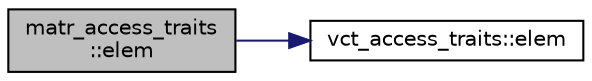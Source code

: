 digraph "matr_access_traits::elem"
{
  edge [fontname="Helvetica",fontsize="10",labelfontname="Helvetica",labelfontsize="10"];
  node [fontname="Helvetica",fontsize="10",shape=record];
  rankdir="LR";
  Node0 [label="matr_access_traits\l::elem",height=0.2,width=0.4,color="black", fillcolor="grey75", style="filled", fontcolor="black"];
  Node0 -> Node1 [color="midnightblue",fontsize="10",style="solid",fontname="Helvetica"];
  Node1 [label="vct_access_traits::elem",height=0.2,width=0.4,color="black", fillcolor="white", style="filled",URL="$dc/ddd/structvct__access__traits.html#a09ee172d710276dd7f48d97029b1e624"];
}

